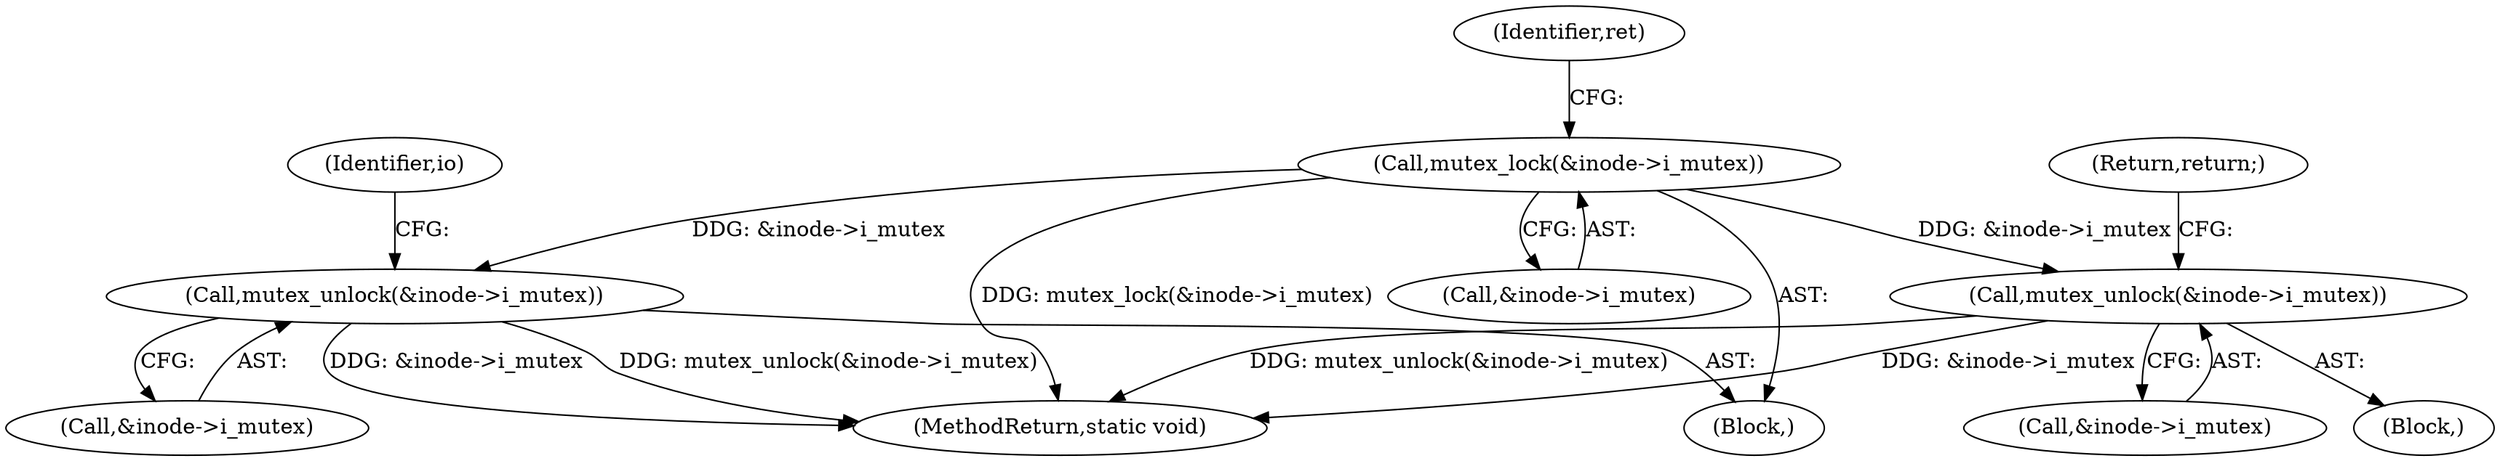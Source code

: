 digraph "0_linux_744692dc059845b2a3022119871846e74d4f6e11_5@API" {
"1000123" [label="(Call,mutex_lock(&inode->i_mutex))"];
"1000137" [label="(Call,mutex_unlock(&inode->i_mutex))"];
"1000167" [label="(Call,mutex_unlock(&inode->i_mutex))"];
"1000102" [label="(Block,)"];
"1000173" [label="(Identifier,io)"];
"1000124" [label="(Call,&inode->i_mutex)"];
"1000136" [label="(Block,)"];
"1000174" [label="(MethodReturn,static void)"];
"1000137" [label="(Call,mutex_unlock(&inode->i_mutex))"];
"1000142" [label="(Return,return;)"];
"1000167" [label="(Call,mutex_unlock(&inode->i_mutex))"];
"1000168" [label="(Call,&inode->i_mutex)"];
"1000129" [label="(Identifier,ret)"];
"1000138" [label="(Call,&inode->i_mutex)"];
"1000123" [label="(Call,mutex_lock(&inode->i_mutex))"];
"1000123" -> "1000102"  [label="AST: "];
"1000123" -> "1000124"  [label="CFG: "];
"1000124" -> "1000123"  [label="AST: "];
"1000129" -> "1000123"  [label="CFG: "];
"1000123" -> "1000174"  [label="DDG: mutex_lock(&inode->i_mutex)"];
"1000123" -> "1000137"  [label="DDG: &inode->i_mutex"];
"1000123" -> "1000167"  [label="DDG: &inode->i_mutex"];
"1000137" -> "1000136"  [label="AST: "];
"1000137" -> "1000138"  [label="CFG: "];
"1000138" -> "1000137"  [label="AST: "];
"1000142" -> "1000137"  [label="CFG: "];
"1000137" -> "1000174"  [label="DDG: &inode->i_mutex"];
"1000137" -> "1000174"  [label="DDG: mutex_unlock(&inode->i_mutex)"];
"1000167" -> "1000102"  [label="AST: "];
"1000167" -> "1000168"  [label="CFG: "];
"1000168" -> "1000167"  [label="AST: "];
"1000173" -> "1000167"  [label="CFG: "];
"1000167" -> "1000174"  [label="DDG: &inode->i_mutex"];
"1000167" -> "1000174"  [label="DDG: mutex_unlock(&inode->i_mutex)"];
}
